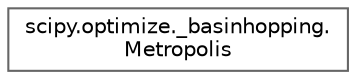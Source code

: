 digraph "Graphical Class Hierarchy"
{
 // LATEX_PDF_SIZE
  bgcolor="transparent";
  edge [fontname=Helvetica,fontsize=10,labelfontname=Helvetica,labelfontsize=10];
  node [fontname=Helvetica,fontsize=10,shape=box,height=0.2,width=0.4];
  rankdir="LR";
  Node0 [id="Node000000",label="scipy.optimize._basinhopping.\lMetropolis",height=0.2,width=0.4,color="grey40", fillcolor="white", style="filled",URL="$dd/d3b/classscipy_1_1optimize_1_1__basinhopping_1_1Metropolis.html",tooltip=" "];
}
